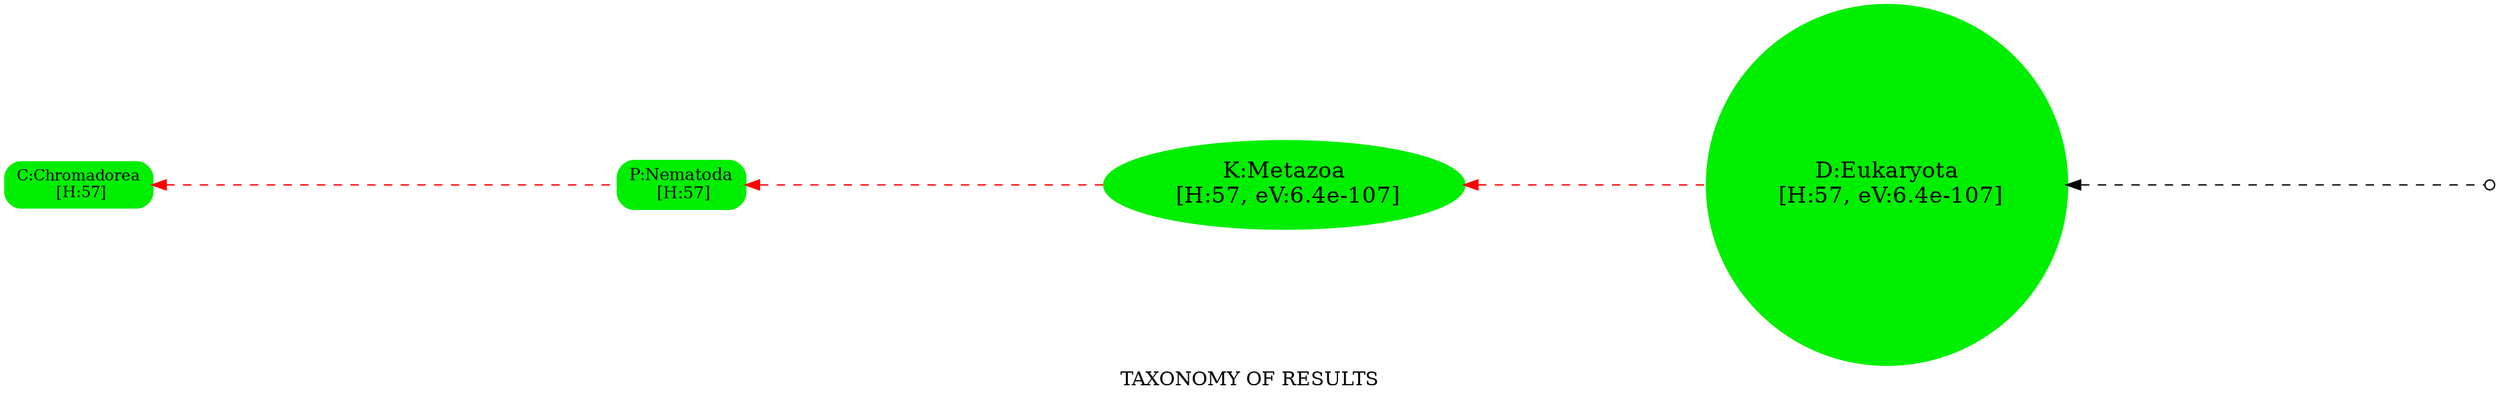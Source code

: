 digraph TaxG
    {
    root="N/D";
    layout=twopi;
    edge [style=dashed dir=back];
    node [shape=plaintext];
    ranksep=6;
    label = "TAXONOMY OF RESULTS";
    center = 1;
# --- NODES FOLLOW --- 
    "N/D"[shape=circle,label="",width=0.1,height=0.1]
    "D:Eukaryota"[shape=box width=0.01 height=0.01 style="rounded,filled,bold" color="#00ee00"  fillcolor="#00ee00" tooltip="HITS: 57 , best eV:6.4e-107, avg eV:2.3e-02, worst eV:2.9e-01" shape=circle fontsize=16  label="D:Eukaryota\n [H:57, eV:6.4e-107]"]
    "P:Nematoda"[shape=box width=0.01 height=0.01 style="rounded,filled,bold" color="#00ee00"  fillcolor="#00ee00" tooltip="HITS: 57 , best eV:6.4e-107, avg eV:2.3e-02, worst eV:2.9e-01" fontsize=12  label="P:Nematoda\n [H:57]"]
    "K:Metazoa"[shape=box width=0.01 height=0.01 style="rounded,filled,bold" color="#00ee00"  fillcolor="#00ee00" tooltip="HITS: 57 , best eV:6.4e-107, avg eV:2.3e-02, worst eV:2.9e-01" shape=ellipse fontsize=16  label="K:Metazoa\n [H:57, eV:6.4e-107]"]
    "C:Chromadorea"[shape=box width=0.01 height=0.01 style="rounded,filled,bold" color="#00ee00"  fillcolor="#00ee00" tooltip="HITS: 57 , best eV:6.4e-107, avg eV:2.3e-02, worst eV:2.9e-01" fontsize=11  label="C:Chromadorea\n [H:57]"]
# --- EDGES FOLLOW --- 
    "D:Eukaryota" -> "N/D"[];
    "P:Nematoda" -> "K:Metazoa"[color = "#ff0000" ];
    "K:Metazoa" -> "D:Eukaryota"[color = "#ff0000" ];
    "C:Chromadorea" -> "P:Nematoda"[color = "#ff0000" ];
}
